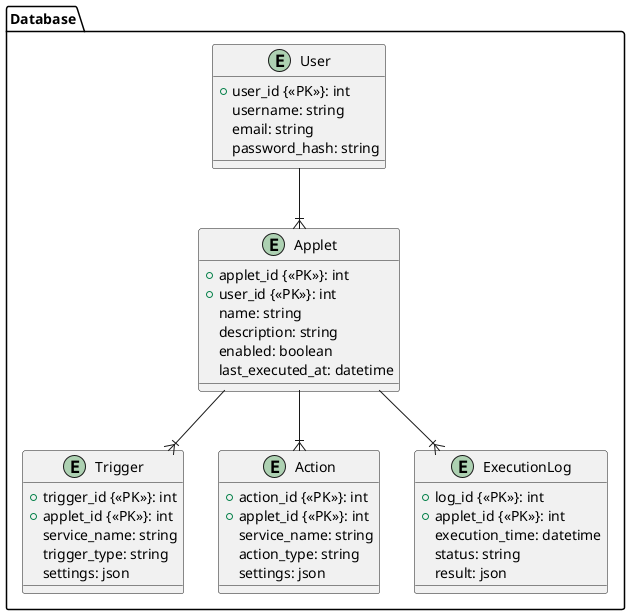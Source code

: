 @startuml IFTTTSchema

!define ENTITY entity

package "Database" {
  !define PRIMARY_KEY <<PK>>

  ENTITY User {
    +user_id {PRIMARY_KEY}: int
    username: string
    email: string
    password_hash: string
  }

  ENTITY Applet {
    +applet_id {PRIMARY_KEY}: int
    +user_id {PRIMARY_KEY}: int
    name: string
    description: string
    enabled: boolean
    last_executed_at: datetime
  }

  ENTITY Trigger {
    +trigger_id {PRIMARY_KEY}: int
    +applet_id {PRIMARY_KEY}: int
    service_name: string
    trigger_type: string
    settings: json
  }

  ENTITY Action {
    +action_id {PRIMARY_KEY}: int
    +applet_id {PRIMARY_KEY}: int
    service_name: string
    action_type: string
    settings: json
  }

  ENTITY ExecutionLog {
    +log_id {PRIMARY_KEY}: int
    +applet_id {PRIMARY_KEY}: int
    execution_time: datetime
    status: string
    result: json
  }

  User --|{ Applet
  Applet --|{ Trigger
  Applet --|{ Action
  Applet --|{ ExecutionLog
}

@enduml
